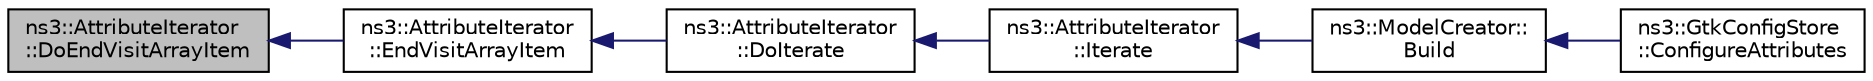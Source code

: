 digraph "ns3::AttributeIterator::DoEndVisitArrayItem"
{
  edge [fontname="Helvetica",fontsize="10",labelfontname="Helvetica",labelfontsize="10"];
  node [fontname="Helvetica",fontsize="10",shape=record];
  rankdir="LR";
  Node1 [label="ns3::AttributeIterator\l::DoEndVisitArrayItem",height=0.2,width=0.4,color="black", fillcolor="grey75", style="filled", fontcolor="black"];
  Node1 -> Node2 [dir="back",color="midnightblue",fontsize="10",style="solid"];
  Node2 [label="ns3::AttributeIterator\l::EndVisitArrayItem",height=0.2,width=0.4,color="black", fillcolor="white", style="filled",URL="$d0/de5/classns3_1_1AttributeIterator.html#a9fe5a4891c256c2e934e0eadf0e4557a"];
  Node2 -> Node3 [dir="back",color="midnightblue",fontsize="10",style="solid"];
  Node3 [label="ns3::AttributeIterator\l::DoIterate",height=0.2,width=0.4,color="black", fillcolor="white", style="filled",URL="$d0/de5/classns3_1_1AttributeIterator.html#a01259d50f232e21c9c605547e26b34bb"];
  Node3 -> Node4 [dir="back",color="midnightblue",fontsize="10",style="solid"];
  Node4 [label="ns3::AttributeIterator\l::Iterate",height=0.2,width=0.4,color="black", fillcolor="white", style="filled",URL="$d0/de5/classns3_1_1AttributeIterator.html#a8e7de38f441cc482c2d507e2a4927b8c"];
  Node4 -> Node5 [dir="back",color="midnightblue",fontsize="10",style="solid"];
  Node5 [label="ns3::ModelCreator::\lBuild",height=0.2,width=0.4,color="black", fillcolor="white", style="filled",URL="$d1/d93/classns3_1_1ModelCreator.html#a8103a829286a73b9988d1dfc018c9819"];
  Node5 -> Node6 [dir="back",color="midnightblue",fontsize="10",style="solid"];
  Node6 [label="ns3::GtkConfigStore\l::ConfigureAttributes",height=0.2,width=0.4,color="black", fillcolor="white", style="filled",URL="$db/dd5/classns3_1_1GtkConfigStore.html#a95d2d8169cd6a9770af48f7cf62d24fb"];
}
